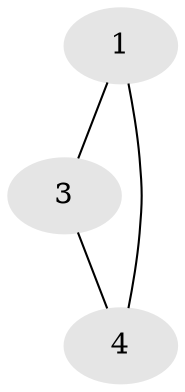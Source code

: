 // Generated by graph-tools (version 1.1) at 2025/46/02/15/25 05:46:28]
// undirected, 3 vertices, 3 edges
graph export_dot {
graph [start="1"]
  node [color=gray90,style=filled];
  1 [super="+2+5+7+10"];
  3 [super="+2"];
  4 [super="+6+8+9+11+12+14+15+16+20"];
  1 -- 3;
  1 -- 4;
  3 -- 4;
}
